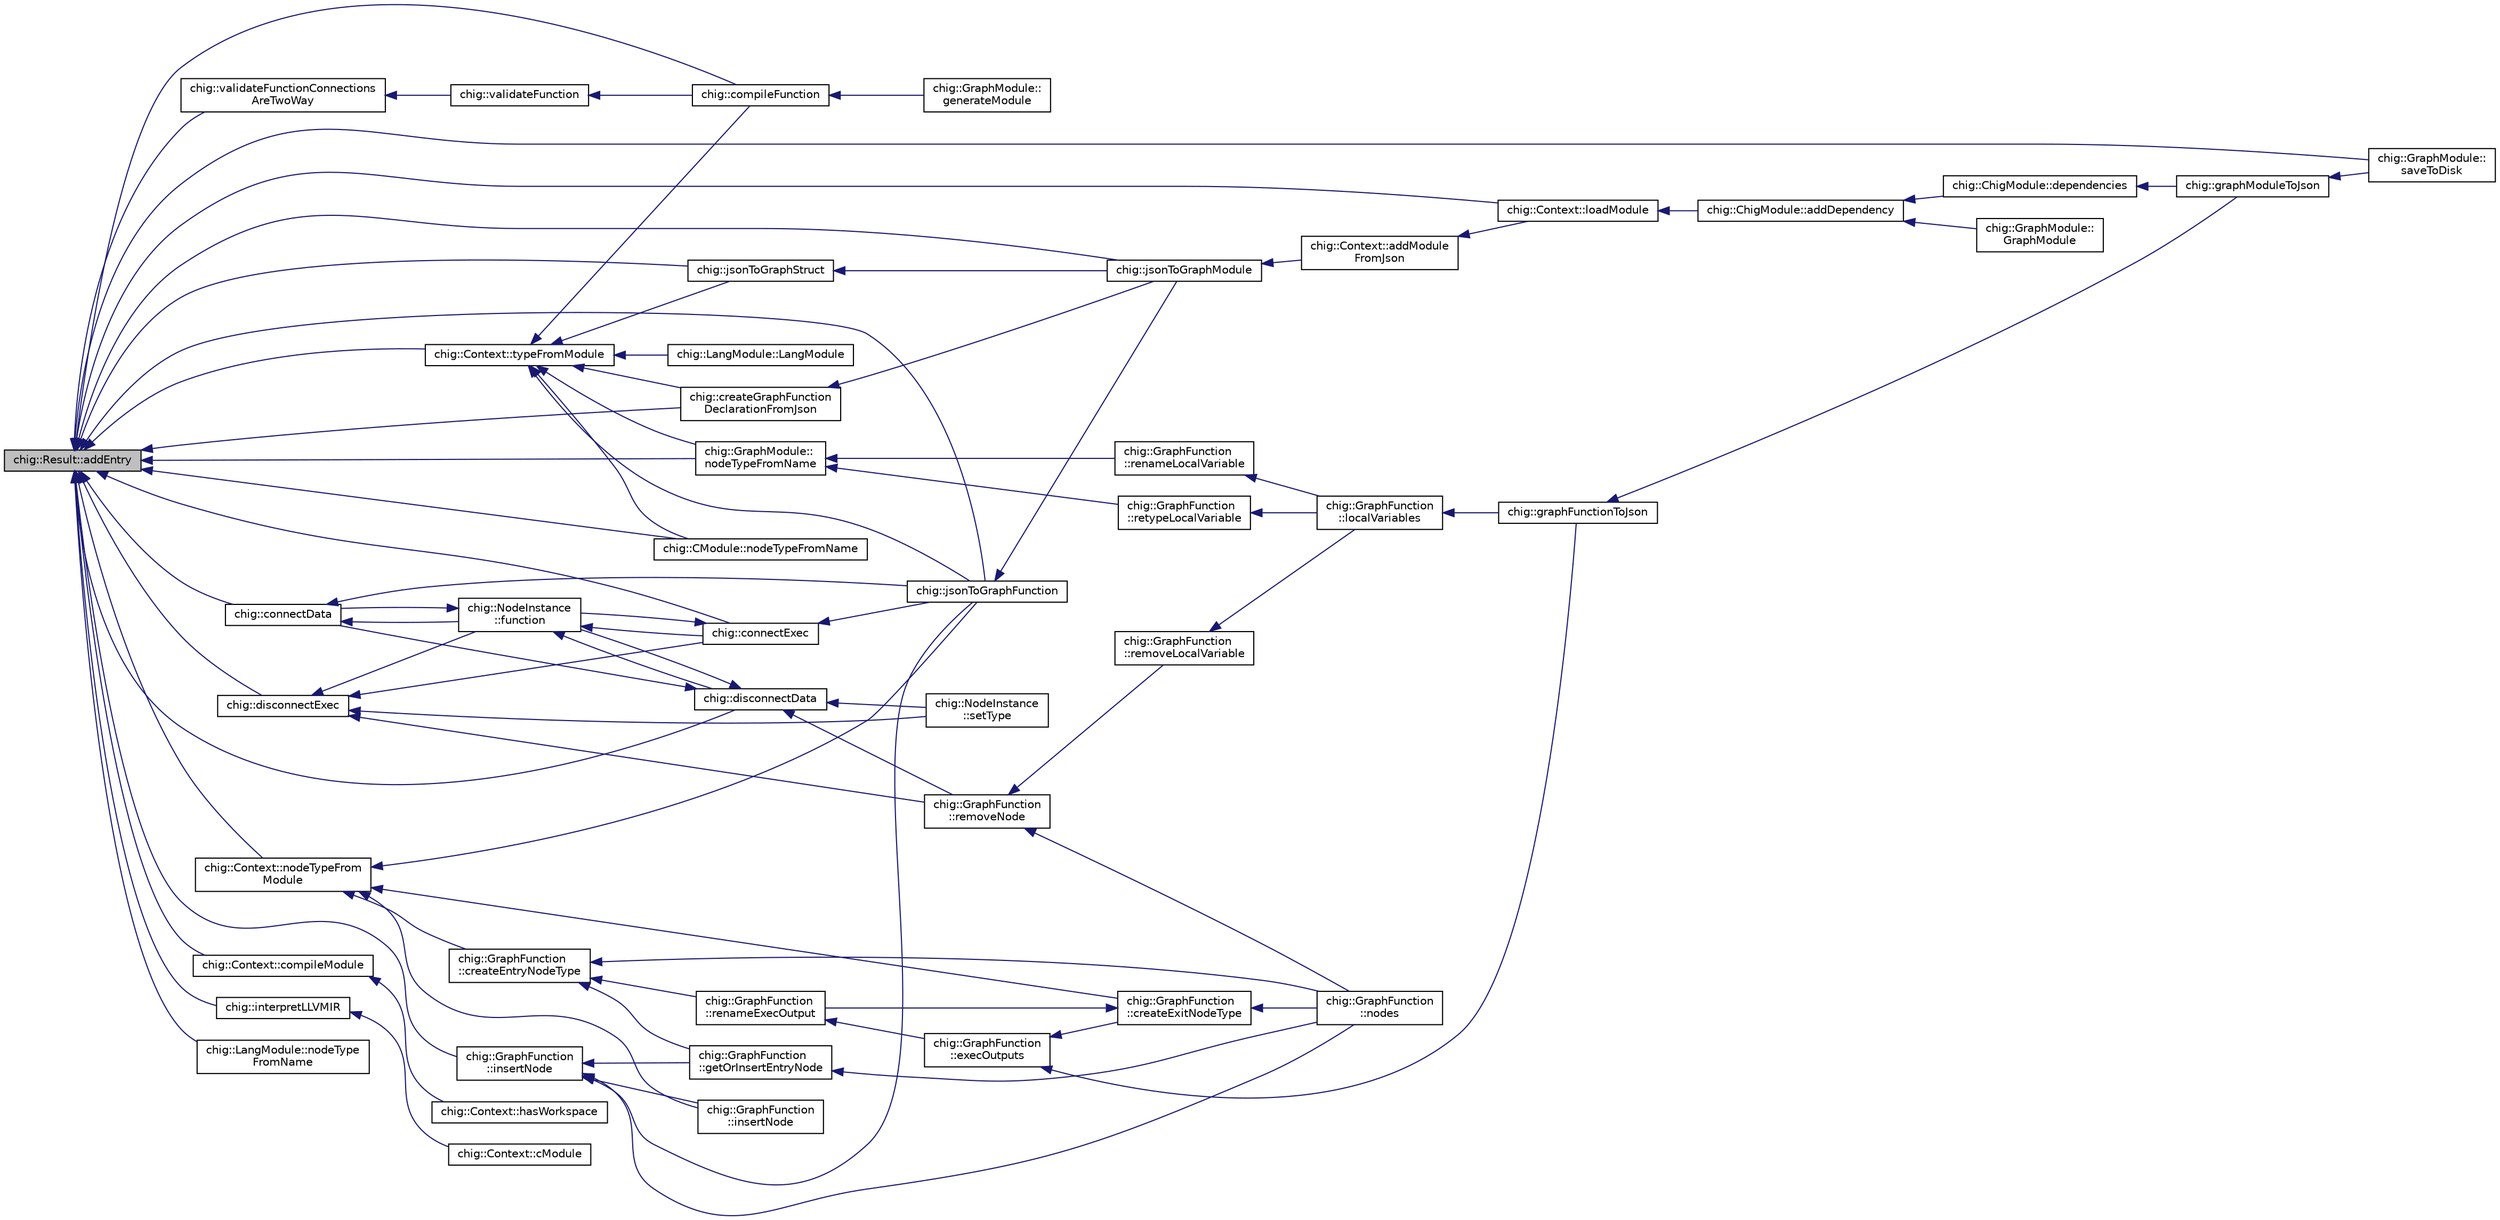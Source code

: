 digraph "chig::Result::addEntry"
{
 // INTERACTIVE_SVG=YES
  edge [fontname="Helvetica",fontsize="10",labelfontname="Helvetica",labelfontsize="10"];
  node [fontname="Helvetica",fontsize="10",shape=record];
  rankdir="LR";
  Node1 [label="chig::Result::addEntry",height=0.2,width=0.4,color="black", fillcolor="grey75", style="filled", fontcolor="black"];
  Node1 -> Node2 [dir="back",color="midnightblue",fontsize="10",style="solid",fontname="Helvetica"];
  Node2 [label="chig::compileFunction",height=0.2,width=0.4,color="black", fillcolor="white", style="filled",URL="$namespacechig.html#a4f26546c4bc76c31cc822d0365be0f30",tooltip="Compile the graph to an llvm::Function (usually called from JsonModule::generateModule) ..."];
  Node2 -> Node3 [dir="back",color="midnightblue",fontsize="10",style="solid",fontname="Helvetica"];
  Node3 [label="chig::GraphModule::\lgenerateModule",height=0.2,width=0.4,color="black", fillcolor="white", style="filled",URL="$structchig_1_1GraphModule.html#a4c3a1ba833c0bd7e9a3daf0fd42eb6c6",tooltip="Generate a llvm::Module from the module. "];
  Node1 -> Node4 [dir="back",color="midnightblue",fontsize="10",style="solid",fontname="Helvetica"];
  Node4 [label="chig::Context::compileModule",height=0.2,width=0.4,color="black", fillcolor="white", style="filled",URL="$structchig_1_1Context.html#a76268c7aba0f643cf3242a87872de711",tooltip="Compile a module to a llvm::Module. "];
  Node4 -> Node5 [dir="back",color="midnightblue",fontsize="10",style="solid",fontname="Helvetica"];
  Node5 [label="chig::Context::hasWorkspace",height=0.2,width=0.4,color="black", fillcolor="white", style="filled",URL="$structchig_1_1Context.html#aa4fb30ced50d32c629ad50669b8b1e05",tooltip="Check if this context has a workspace bound to it – same as !workspacePath().empty() ..."];
  Node1 -> Node6 [dir="back",color="midnightblue",fontsize="10",style="solid",fontname="Helvetica"];
  Node6 [label="chig::connectData",height=0.2,width=0.4,color="black", fillcolor="white", style="filled",URL="$namespacechig.html#ad3c2fc880f6843f9a8a0f5ee0d62249d",tooltip="Connects two nodes&#39; data connections. "];
  Node6 -> Node7 [dir="back",color="midnightblue",fontsize="10",style="solid",fontname="Helvetica"];
  Node7 [label="chig::NodeInstance\l::function",height=0.2,width=0.4,color="black", fillcolor="white", style="filled",URL="$structchig_1_1NodeInstance.html#ac06ee5988ee5f130088fee83a550f4d2",tooltip="Get the containing GraphFunction. "];
  Node7 -> Node6 [dir="back",color="midnightblue",fontsize="10",style="solid",fontname="Helvetica"];
  Node7 -> Node8 [dir="back",color="midnightblue",fontsize="10",style="solid",fontname="Helvetica"];
  Node8 [label="chig::connectExec",height=0.2,width=0.4,color="black", fillcolor="white", style="filled",URL="$namespacechig.html#a8a2e0029b591b2c20b39d570753f123f",tooltip="Connects two nodes&#39; exec connections. "];
  Node8 -> Node7 [dir="back",color="midnightblue",fontsize="10",style="solid",fontname="Helvetica"];
  Node8 -> Node9 [dir="back",color="midnightblue",fontsize="10",style="solid",fontname="Helvetica"];
  Node9 [label="chig::jsonToGraphFunction",height=0.2,width=0.4,color="black", fillcolor="white", style="filled",URL="$namespacechig.html#a62056798e67720d435705b99f7e16cd0",tooltip="Load a GraphFunction–must already exist (use createGraphFunctionDeclarationFromJson) ..."];
  Node9 -> Node10 [dir="back",color="midnightblue",fontsize="10",style="solid",fontname="Helvetica"];
  Node10 [label="chig::jsonToGraphModule",height=0.2,width=0.4,color="black", fillcolor="white", style="filled",URL="$namespacechig.html#a3b1bc50c9d7b3cdb17ffcb3ad602f7ab",tooltip="Load a GraphModule from json. "];
  Node10 -> Node11 [dir="back",color="midnightblue",fontsize="10",style="solid",fontname="Helvetica"];
  Node11 [label="chig::Context::addModule\lFromJson",height=0.2,width=0.4,color="black", fillcolor="white", style="filled",URL="$structchig_1_1Context.html#a077f8ef8c0dd541ec2e2d64bcd8f9fc0",tooltip="Load a module from JSON – avoid this use the string overload. "];
  Node11 -> Node12 [dir="back",color="midnightblue",fontsize="10",style="solid",fontname="Helvetica"];
  Node12 [label="chig::Context::loadModule",height=0.2,width=0.4,color="black", fillcolor="white", style="filled",URL="$structchig_1_1Context.html#a75ab64b58e168998761ed6ebd5e493b2",tooltip="Load a module from disk. "];
  Node12 -> Node13 [dir="back",color="midnightblue",fontsize="10",style="solid",fontname="Helvetica"];
  Node13 [label="chig::ChigModule::addDependency",height=0.2,width=0.4,color="black", fillcolor="white", style="filled",URL="$structchig_1_1ChigModule.html#ad5feee65f261f3777edddd027eb89400",tooltip="Add a dependency to the module Loads the module from context() if it isn&#39;t already loaded..."];
  Node13 -> Node14 [dir="back",color="midnightblue",fontsize="10",style="solid",fontname="Helvetica"];
  Node14 [label="chig::ChigModule::dependencies",height=0.2,width=0.4,color="black", fillcolor="white", style="filled",URL="$structchig_1_1ChigModule.html#a7f239dc07b0a4d74d6907da6f25127dc",tooltip="Get the dependencies. "];
  Node14 -> Node15 [dir="back",color="midnightblue",fontsize="10",style="solid",fontname="Helvetica"];
  Node15 [label="chig::graphModuleToJson",height=0.2,width=0.4,color="black", fillcolor="white", style="filled",URL="$namespacechig.html#aaef3bb08f472ae32b2d3b292e69a007a",tooltip="Serialize a JsonModule to json. "];
  Node15 -> Node16 [dir="back",color="midnightblue",fontsize="10",style="solid",fontname="Helvetica"];
  Node16 [label="chig::GraphModule::\lsaveToDisk",height=0.2,width=0.4,color="black", fillcolor="white", style="filled",URL="$structchig_1_1GraphModule.html#accb1a64da697a29e28d78a9a09bd52ff",tooltip="Serialize to disk in the context. "];
  Node13 -> Node17 [dir="back",color="midnightblue",fontsize="10",style="solid",fontname="Helvetica"];
  Node17 [label="chig::GraphModule::\lGraphModule",height=0.2,width=0.4,color="black", fillcolor="white", style="filled",URL="$structchig_1_1GraphModule.html#a65458343d0344b6b806f9b0b780b32f4",tooltip="Construct a GraphModule. "];
  Node7 -> Node18 [dir="back",color="midnightblue",fontsize="10",style="solid",fontname="Helvetica"];
  Node18 [label="chig::disconnectData",height=0.2,width=0.4,color="black", fillcolor="white", style="filled",URL="$namespacechig.html#a26aa6586df79345493de9fc130291c18",tooltip="Disconnect a data connection. "];
  Node18 -> Node6 [dir="back",color="midnightblue",fontsize="10",style="solid",fontname="Helvetica"];
  Node18 -> Node7 [dir="back",color="midnightblue",fontsize="10",style="solid",fontname="Helvetica"];
  Node18 -> Node19 [dir="back",color="midnightblue",fontsize="10",style="solid",fontname="Helvetica"];
  Node19 [label="chig::GraphFunction\l::removeNode",height=0.2,width=0.4,color="black", fillcolor="white", style="filled",URL="$structchig_1_1GraphFunction.html#a398599d8fe1982a3c76462b1b2375a6e",tooltip="Remove a node from the function. "];
  Node19 -> Node20 [dir="back",color="midnightblue",fontsize="10",style="solid",fontname="Helvetica"];
  Node20 [label="chig::GraphFunction\l::nodes",height=0.2,width=0.4,color="black", fillcolor="white", style="filled",URL="$structchig_1_1GraphFunction.html#aed770126edca8a167de5e44582e646de"];
  Node19 -> Node21 [dir="back",color="midnightblue",fontsize="10",style="solid",fontname="Helvetica"];
  Node21 [label="chig::GraphFunction\l::removeLocalVariable",height=0.2,width=0.4,color="black", fillcolor="white", style="filled",URL="$structchig_1_1GraphFunction.html#a1c45651f8ac9b7bf9cebcd11d91763f0",tooltip="Remove a local variable from the function by name. "];
  Node21 -> Node22 [dir="back",color="midnightblue",fontsize="10",style="solid",fontname="Helvetica"];
  Node22 [label="chig::GraphFunction\l::localVariables",height=0.2,width=0.4,color="black", fillcolor="white", style="filled",URL="$structchig_1_1GraphFunction.html#a72a81861d1331948804b2a267598ec79",tooltip="Get the local variables. "];
  Node22 -> Node23 [dir="back",color="midnightblue",fontsize="10",style="solid",fontname="Helvetica"];
  Node23 [label="chig::graphFunctionToJson",height=0.2,width=0.4,color="black", fillcolor="white", style="filled",URL="$namespacechig.html#ad0fd9448ab1cd1d73351fad5967a7b9b",tooltip="Serialize a GraphFunction to json. "];
  Node23 -> Node15 [dir="back",color="midnightblue",fontsize="10",style="solid",fontname="Helvetica"];
  Node18 -> Node24 [dir="back",color="midnightblue",fontsize="10",style="solid",fontname="Helvetica"];
  Node24 [label="chig::NodeInstance\l::setType",height=0.2,width=0.4,color="black", fillcolor="white", style="filled",URL="$structchig_1_1NodeInstance.html#ab7b23fb84fff7176f7a6e62ce3762153",tooltip="Set the type of the node instance. "];
  Node6 -> Node9 [dir="back",color="midnightblue",fontsize="10",style="solid",fontname="Helvetica"];
  Node1 -> Node8 [dir="back",color="midnightblue",fontsize="10",style="solid",fontname="Helvetica"];
  Node1 -> Node25 [dir="back",color="midnightblue",fontsize="10",style="solid",fontname="Helvetica"];
  Node25 [label="chig::createGraphFunction\lDeclarationFromJson",height=0.2,width=0.4,color="black", fillcolor="white", style="filled",URL="$namespacechig.html#a860a6f4d8180f1fb71729896291891b7",tooltip="Create a forward declaration of a function in a module with an empty graph. "];
  Node25 -> Node10 [dir="back",color="midnightblue",fontsize="10",style="solid",fontname="Helvetica"];
  Node1 -> Node18 [dir="back",color="midnightblue",fontsize="10",style="solid",fontname="Helvetica"];
  Node1 -> Node26 [dir="back",color="midnightblue",fontsize="10",style="solid",fontname="Helvetica"];
  Node26 [label="chig::disconnectExec",height=0.2,width=0.4,color="black", fillcolor="white", style="filled",URL="$namespacechig.html#ad24a330508033631ef29b2f6e5cf6210",tooltip="Disconnect a exec connection. "];
  Node26 -> Node8 [dir="back",color="midnightblue",fontsize="10",style="solid",fontname="Helvetica"];
  Node26 -> Node7 [dir="back",color="midnightblue",fontsize="10",style="solid",fontname="Helvetica"];
  Node26 -> Node19 [dir="back",color="midnightblue",fontsize="10",style="solid",fontname="Helvetica"];
  Node26 -> Node24 [dir="back",color="midnightblue",fontsize="10",style="solid",fontname="Helvetica"];
  Node1 -> Node27 [dir="back",color="midnightblue",fontsize="10",style="solid",fontname="Helvetica"];
  Node27 [label="chig::GraphFunction\l::insertNode",height=0.2,width=0.4,color="black", fillcolor="white", style="filled",URL="$structchig_1_1GraphFunction.html#a42a4f4bd68404961e6c96520e154b656",tooltip="Add a node to the graph. "];
  Node27 -> Node28 [dir="back",color="midnightblue",fontsize="10",style="solid",fontname="Helvetica"];
  Node28 [label="chig::GraphFunction\l::getOrInsertEntryNode",height=0.2,width=0.4,color="black", fillcolor="white", style="filled",URL="$structchig_1_1GraphFunction.html#a6b52aef92086d65539ad8be1ad78469e",tooltip="Creates an entry node if it doesn&#39;t already exist, else just return it. "];
  Node28 -> Node20 [dir="back",color="midnightblue",fontsize="10",style="solid",fontname="Helvetica"];
  Node27 -> Node29 [dir="back",color="midnightblue",fontsize="10",style="solid",fontname="Helvetica"];
  Node29 [label="chig::GraphFunction\l::insertNode",height=0.2,width=0.4,color="black", fillcolor="white", style="filled",URL="$structchig_1_1GraphFunction.html#af37a0a5b51c6d60c17459adca44db709",tooltip="Add a node to the graph using module, type, and json. "];
  Node27 -> Node9 [dir="back",color="midnightblue",fontsize="10",style="solid",fontname="Helvetica"];
  Node27 -> Node20 [dir="back",color="midnightblue",fontsize="10",style="solid",fontname="Helvetica"];
  Node1 -> Node30 [dir="back",color="midnightblue",fontsize="10",style="solid",fontname="Helvetica"];
  Node30 [label="chig::interpretLLVMIR",height=0.2,width=0.4,color="black", fillcolor="white", style="filled",URL="$namespacechig.html#ac58b7fab2d2023b6b10df41d45af5eef",tooltip="Interpret LLVM IR, just a convenience function. "];
  Node30 -> Node31 [dir="back",color="midnightblue",fontsize="10",style="solid",fontname="Helvetica"];
  Node31 [label="chig::Context::cModule",height=0.2,width=0.4,color="black", fillcolor="white", style="filled",URL="$structchig_1_1Context.html#a60f9e7347a5843b31c4c342a014683c7",tooltip="Get the CModule, if it has been loaded. "];
  Node1 -> Node9 [dir="back",color="midnightblue",fontsize="10",style="solid",fontname="Helvetica"];
  Node1 -> Node10 [dir="back",color="midnightblue",fontsize="10",style="solid",fontname="Helvetica"];
  Node1 -> Node32 [dir="back",color="midnightblue",fontsize="10",style="solid",fontname="Helvetica"];
  Node32 [label="chig::jsonToGraphStruct",height=0.2,width=0.4,color="black", fillcolor="white", style="filled",URL="$namespacechig.html#a2af3c68005d33184e5e66b35c4737902",tooltip="Load a GraphStruct from json. "];
  Node32 -> Node10 [dir="back",color="midnightblue",fontsize="10",style="solid",fontname="Helvetica"];
  Node1 -> Node12 [dir="back",color="midnightblue",fontsize="10",style="solid",fontname="Helvetica"];
  Node1 -> Node33 [dir="back",color="midnightblue",fontsize="10",style="solid",fontname="Helvetica"];
  Node33 [label="chig::Context::nodeTypeFrom\lModule",height=0.2,width=0.4,color="black", fillcolor="white", style="filled",URL="$structchig_1_1Context.html#ae9a1bc6f91e7ee0a5363722e5f8916e3",tooltip="Gets a NodeType from the JSON and name. "];
  Node33 -> Node34 [dir="back",color="midnightblue",fontsize="10",style="solid",fontname="Helvetica"];
  Node34 [label="chig::GraphFunction\l::createEntryNodeType",height=0.2,width=0.4,color="black", fillcolor="white", style="filled",URL="$structchig_1_1GraphFunction.html#abc41f524da8fd9b7308cb7abaa2b28c9",tooltip="Create a fresh NodeType for an entry. "];
  Node34 -> Node28 [dir="back",color="midnightblue",fontsize="10",style="solid",fontname="Helvetica"];
  Node34 -> Node20 [dir="back",color="midnightblue",fontsize="10",style="solid",fontname="Helvetica"];
  Node34 -> Node35 [dir="back",color="midnightblue",fontsize="10",style="solid",fontname="Helvetica"];
  Node35 [label="chig::GraphFunction\l::renameExecOutput",height=0.2,width=0.4,color="black", fillcolor="white", style="filled",URL="$structchig_1_1GraphFunction.html#a242c9e82374bc304966506efd81ed0f5",tooltip="Rename an exec output If idx is out of range, this function does nothing. "];
  Node35 -> Node36 [dir="back",color="midnightblue",fontsize="10",style="solid",fontname="Helvetica"];
  Node36 [label="chig::GraphFunction\l::execOutputs",height=0.2,width=0.4,color="black", fillcolor="white", style="filled",URL="$structchig_1_1GraphFunction.html#ae155f716b072ef5f8e3ba064ae7ef8c0",tooltip="Get the function exec outputs. "];
  Node36 -> Node37 [dir="back",color="midnightblue",fontsize="10",style="solid",fontname="Helvetica"];
  Node37 [label="chig::GraphFunction\l::createExitNodeType",height=0.2,width=0.4,color="black", fillcolor="white", style="filled",URL="$structchig_1_1GraphFunction.html#ac7c52122fef0c74d9d0ee04af9a741c4",tooltip="Create a fresh NodeType for an exit. "];
  Node37 -> Node20 [dir="back",color="midnightblue",fontsize="10",style="solid",fontname="Helvetica"];
  Node37 -> Node35 [dir="back",color="midnightblue",fontsize="10",style="solid",fontname="Helvetica"];
  Node36 -> Node23 [dir="back",color="midnightblue",fontsize="10",style="solid",fontname="Helvetica"];
  Node33 -> Node37 [dir="back",color="midnightblue",fontsize="10",style="solid",fontname="Helvetica"];
  Node33 -> Node29 [dir="back",color="midnightblue",fontsize="10",style="solid",fontname="Helvetica"];
  Node33 -> Node9 [dir="back",color="midnightblue",fontsize="10",style="solid",fontname="Helvetica"];
  Node1 -> Node38 [dir="back",color="midnightblue",fontsize="10",style="solid",fontname="Helvetica"];
  Node38 [label="chig::LangModule::nodeType\lFromName",height=0.2,width=0.4,color="black", fillcolor="white", style="filled",URL="$structchig_1_1LangModule.html#a37aba881a58ba961fbf9c77196dc810e",tooltip="Create a node type that is in the module from the name and json. "];
  Node1 -> Node39 [dir="back",color="midnightblue",fontsize="10",style="solid",fontname="Helvetica"];
  Node39 [label="chig::CModule::nodeTypeFromName",height=0.2,width=0.4,color="black", fillcolor="white", style="filled",URL="$structchig_1_1CModule.html#a2cabea4f20241d1c2451fd5b9c4dc9c7",tooltip="Create a node type that is in the module from the name and json. "];
  Node1 -> Node40 [dir="back",color="midnightblue",fontsize="10",style="solid",fontname="Helvetica"];
  Node40 [label="chig::GraphModule::\lnodeTypeFromName",height=0.2,width=0.4,color="black", fillcolor="white", style="filled",URL="$structchig_1_1GraphModule.html#a3a3e16c194c091ee109eabaca14e3c43",tooltip="Create a node type that is in the module from the name and json. "];
  Node40 -> Node41 [dir="back",color="midnightblue",fontsize="10",style="solid",fontname="Helvetica"];
  Node41 [label="chig::GraphFunction\l::renameLocalVariable",height=0.2,width=0.4,color="black", fillcolor="white", style="filled",URL="$structchig_1_1GraphFunction.html#a9eff598c36c450953054331757bf6d6b",tooltip="Rename a local variable. "];
  Node41 -> Node22 [dir="back",color="midnightblue",fontsize="10",style="solid",fontname="Helvetica"];
  Node40 -> Node42 [dir="back",color="midnightblue",fontsize="10",style="solid",fontname="Helvetica"];
  Node42 [label="chig::GraphFunction\l::retypeLocalVariable",height=0.2,width=0.4,color="black", fillcolor="white", style="filled",URL="$structchig_1_1GraphFunction.html#a905a09106e02a246daac43a37c42b97b",tooltip="Set a new type to a local variable. "];
  Node42 -> Node22 [dir="back",color="midnightblue",fontsize="10",style="solid",fontname="Helvetica"];
  Node1 -> Node16 [dir="back",color="midnightblue",fontsize="10",style="solid",fontname="Helvetica"];
  Node1 -> Node43 [dir="back",color="midnightblue",fontsize="10",style="solid",fontname="Helvetica"];
  Node43 [label="chig::Context::typeFromModule",height=0.2,width=0.4,color="black", fillcolor="white", style="filled",URL="$structchig_1_1Context.html#a0a1a3f31844162754866d7d0e877e176",tooltip="Gets a DataType from a module. "];
  Node43 -> Node2 [dir="back",color="midnightblue",fontsize="10",style="solid",fontname="Helvetica"];
  Node43 -> Node25 [dir="back",color="midnightblue",fontsize="10",style="solid",fontname="Helvetica"];
  Node43 -> Node9 [dir="back",color="midnightblue",fontsize="10",style="solid",fontname="Helvetica"];
  Node43 -> Node32 [dir="back",color="midnightblue",fontsize="10",style="solid",fontname="Helvetica"];
  Node43 -> Node44 [dir="back",color="midnightblue",fontsize="10",style="solid",fontname="Helvetica"];
  Node44 [label="chig::LangModule::LangModule",height=0.2,width=0.4,color="black", fillcolor="white", style="filled",URL="$structchig_1_1LangModule.html#adab4150aa733a4aa66bc0ede5654dcaa",tooltip="Default constructor, usually called from Context::loadModule(\"lang\") "];
  Node43 -> Node39 [dir="back",color="midnightblue",fontsize="10",style="solid",fontname="Helvetica"];
  Node43 -> Node40 [dir="back",color="midnightblue",fontsize="10",style="solid",fontname="Helvetica"];
  Node1 -> Node45 [dir="back",color="midnightblue",fontsize="10",style="solid",fontname="Helvetica"];
  Node45 [label="chig::validateFunctionConnections\lAreTwoWay",height=0.2,width=0.4,color="black", fillcolor="white", style="filled",URL="$namespacechig.html#ae2ff27777b91f651f86d9a8e8ef0b986",tooltip="Make sure that connections connect back and that they have the same types. "];
  Node45 -> Node46 [dir="back",color="midnightblue",fontsize="10",style="solid",fontname="Helvetica"];
  Node46 [label="chig::validateFunction",height=0.2,width=0.4,color="black", fillcolor="white", style="filled",URL="$namespacechig.html#afccf44a2370371aae836862d9731155e",tooltip="Validate that a function is compilable. "];
  Node46 -> Node2 [dir="back",color="midnightblue",fontsize="10",style="solid",fontname="Helvetica"];
}
